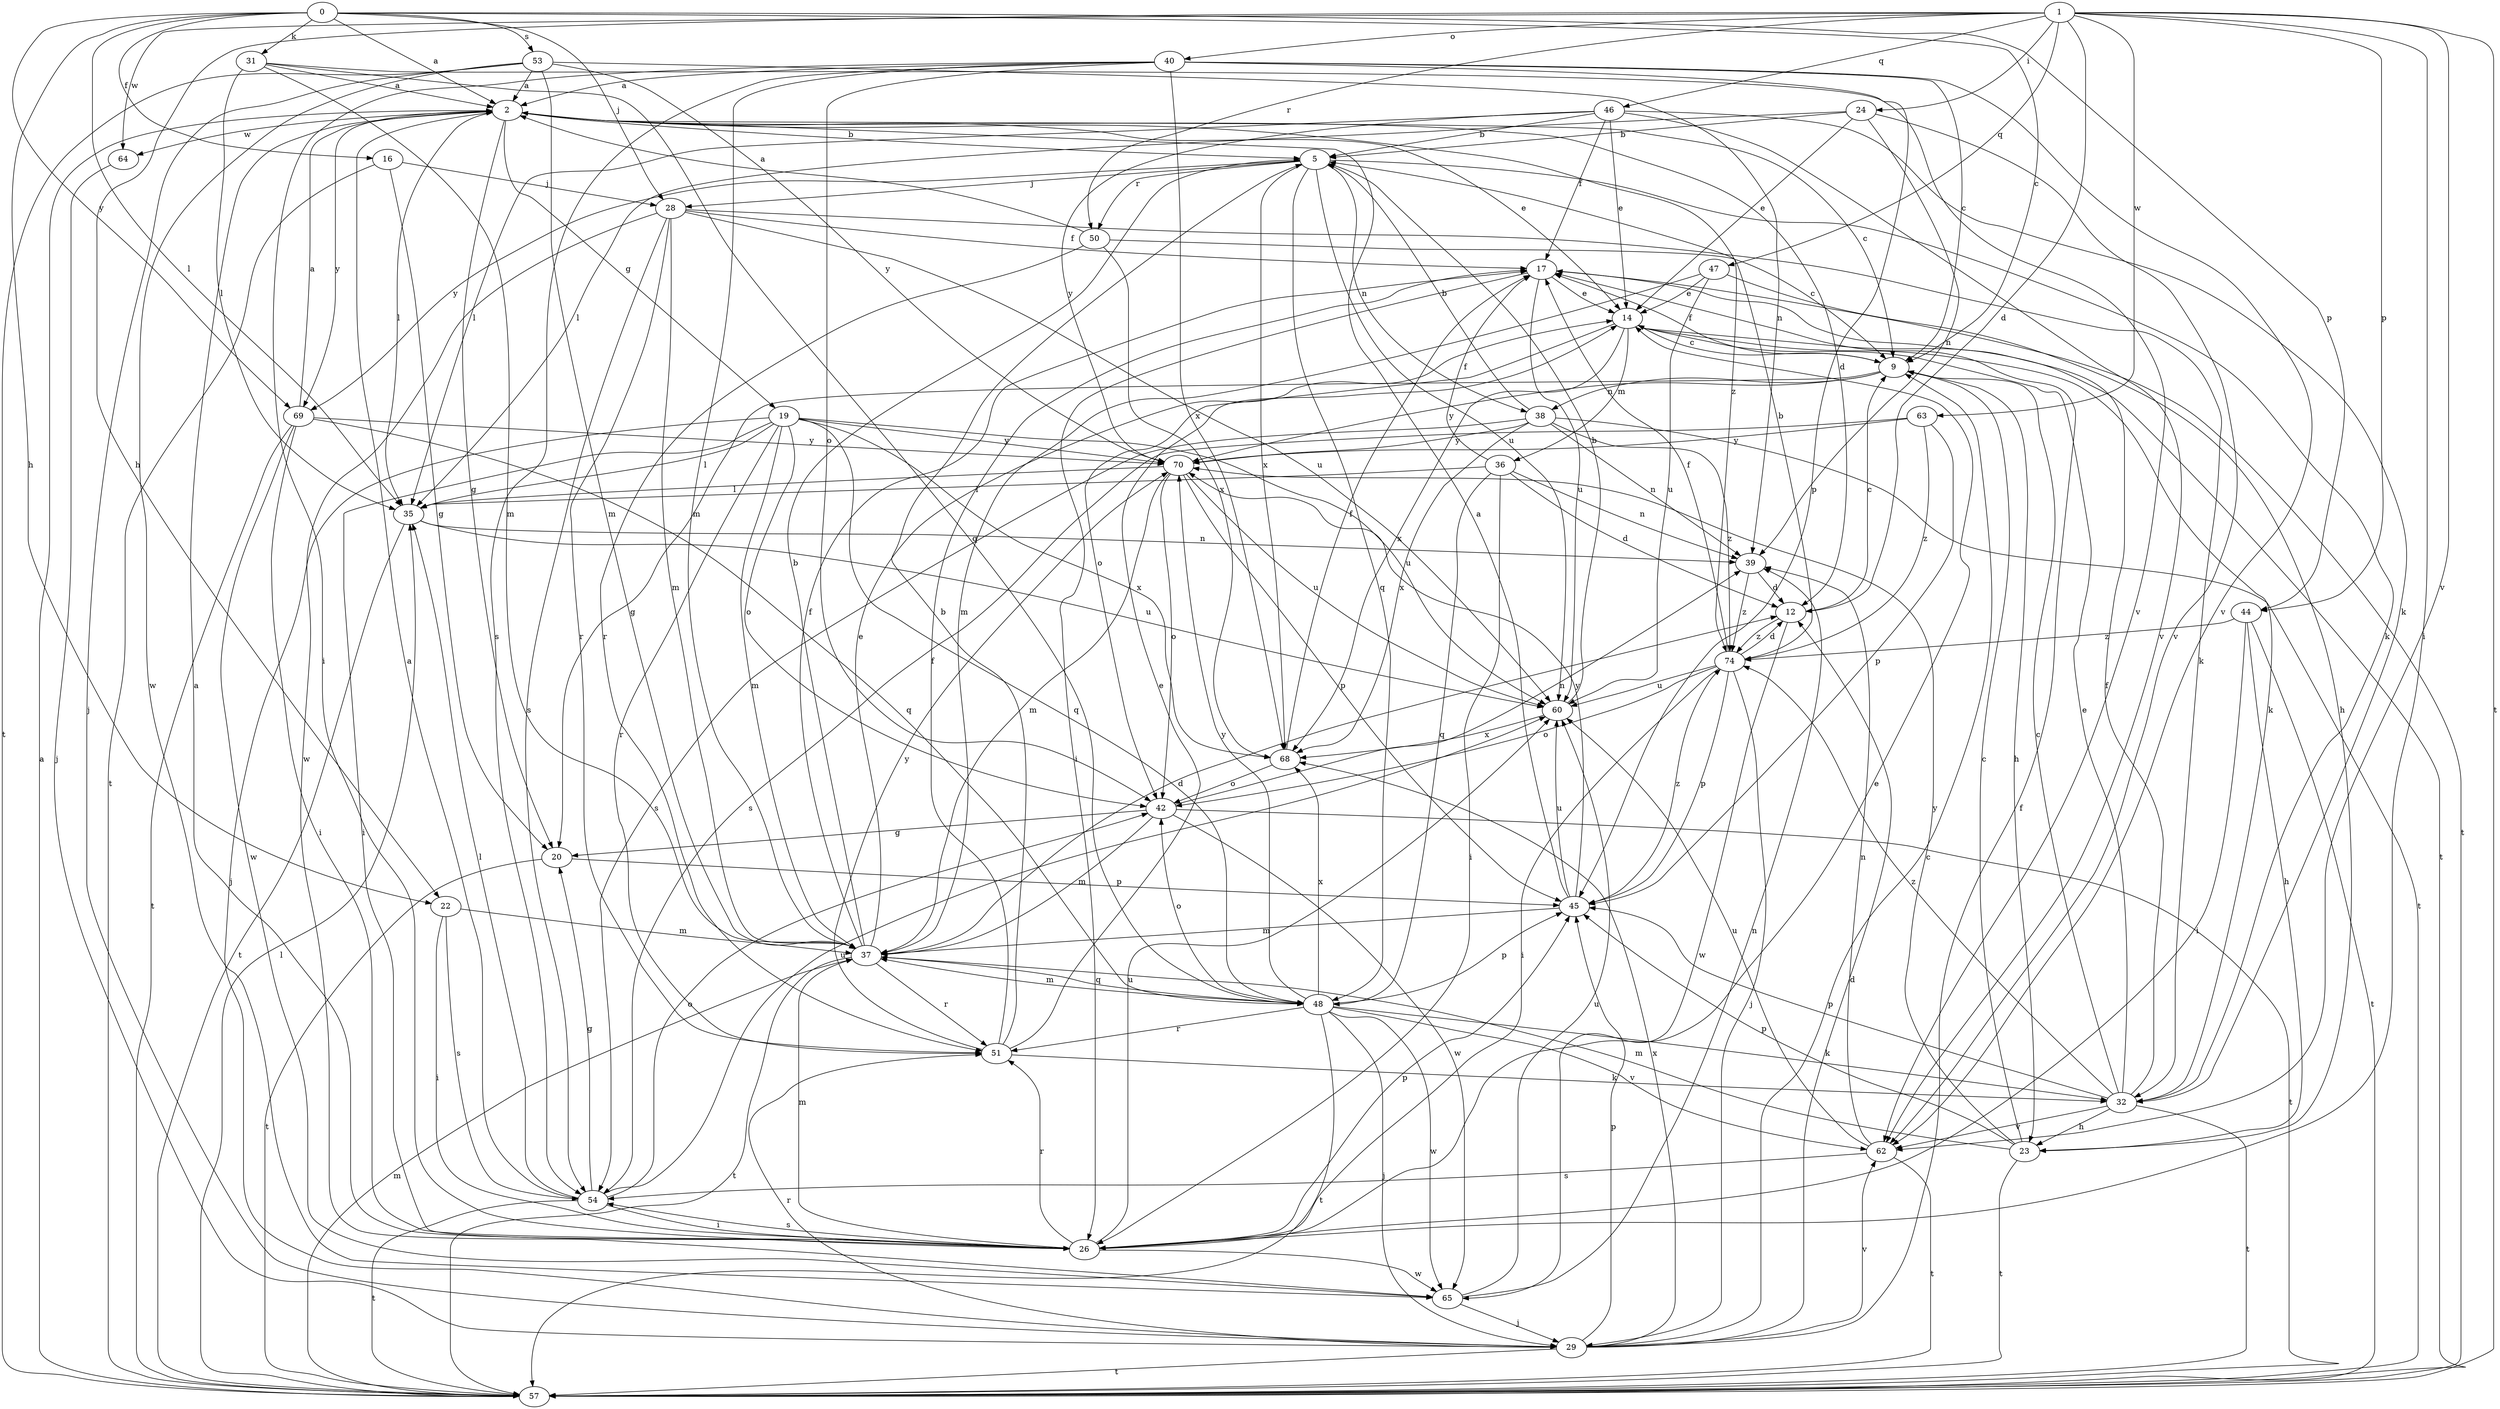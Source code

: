 strict digraph  {
0;
1;
2;
5;
9;
12;
14;
16;
17;
19;
20;
22;
23;
24;
26;
28;
29;
31;
32;
35;
36;
37;
38;
39;
40;
42;
44;
45;
46;
47;
48;
50;
51;
53;
54;
57;
60;
62;
63;
64;
65;
68;
69;
70;
74;
0 -> 2  [label=a];
0 -> 9  [label=c];
0 -> 16  [label=f];
0 -> 22  [label=h];
0 -> 28  [label=j];
0 -> 31  [label=k];
0 -> 35  [label=l];
0 -> 44  [label=p];
0 -> 53  [label=s];
0 -> 69  [label=y];
1 -> 12  [label=d];
1 -> 22  [label=h];
1 -> 24  [label=i];
1 -> 26  [label=i];
1 -> 40  [label=o];
1 -> 44  [label=p];
1 -> 46  [label=q];
1 -> 47  [label=q];
1 -> 50  [label=r];
1 -> 57  [label=t];
1 -> 62  [label=v];
1 -> 63  [label=w];
1 -> 64  [label=w];
2 -> 5  [label=b];
2 -> 9  [label=c];
2 -> 12  [label=d];
2 -> 14  [label=e];
2 -> 19  [label=g];
2 -> 20  [label=g];
2 -> 35  [label=l];
2 -> 64  [label=w];
2 -> 69  [label=y];
2 -> 74  [label=z];
5 -> 28  [label=j];
5 -> 32  [label=k];
5 -> 38  [label=n];
5 -> 48  [label=q];
5 -> 50  [label=r];
5 -> 60  [label=u];
5 -> 68  [label=x];
5 -> 69  [label=y];
9 -> 17  [label=f];
9 -> 20  [label=g];
9 -> 23  [label=h];
9 -> 38  [label=n];
9 -> 70  [label=y];
12 -> 9  [label=c];
12 -> 65  [label=w];
12 -> 74  [label=z];
14 -> 9  [label=c];
14 -> 32  [label=k];
14 -> 36  [label=m];
14 -> 42  [label=o];
14 -> 57  [label=t];
14 -> 68  [label=x];
16 -> 20  [label=g];
16 -> 28  [label=j];
16 -> 57  [label=t];
17 -> 14  [label=e];
17 -> 26  [label=i];
17 -> 57  [label=t];
17 -> 60  [label=u];
19 -> 26  [label=i];
19 -> 29  [label=j];
19 -> 35  [label=l];
19 -> 37  [label=m];
19 -> 42  [label=o];
19 -> 48  [label=q];
19 -> 51  [label=r];
19 -> 60  [label=u];
19 -> 68  [label=x];
19 -> 70  [label=y];
20 -> 45  [label=p];
20 -> 57  [label=t];
22 -> 26  [label=i];
22 -> 37  [label=m];
22 -> 54  [label=s];
23 -> 9  [label=c];
23 -> 37  [label=m];
23 -> 45  [label=p];
23 -> 57  [label=t];
23 -> 70  [label=y];
24 -> 5  [label=b];
24 -> 14  [label=e];
24 -> 35  [label=l];
24 -> 39  [label=n];
24 -> 62  [label=v];
26 -> 2  [label=a];
26 -> 14  [label=e];
26 -> 37  [label=m];
26 -> 45  [label=p];
26 -> 51  [label=r];
26 -> 54  [label=s];
26 -> 60  [label=u];
26 -> 65  [label=w];
28 -> 17  [label=f];
28 -> 32  [label=k];
28 -> 37  [label=m];
28 -> 51  [label=r];
28 -> 54  [label=s];
28 -> 60  [label=u];
28 -> 65  [label=w];
29 -> 9  [label=c];
29 -> 12  [label=d];
29 -> 17  [label=f];
29 -> 45  [label=p];
29 -> 51  [label=r];
29 -> 57  [label=t];
29 -> 62  [label=v];
29 -> 68  [label=x];
31 -> 2  [label=a];
31 -> 35  [label=l];
31 -> 37  [label=m];
31 -> 48  [label=q];
31 -> 62  [label=v];
32 -> 9  [label=c];
32 -> 14  [label=e];
32 -> 17  [label=f];
32 -> 23  [label=h];
32 -> 45  [label=p];
32 -> 57  [label=t];
32 -> 62  [label=v];
32 -> 74  [label=z];
35 -> 39  [label=n];
35 -> 57  [label=t];
35 -> 60  [label=u];
36 -> 12  [label=d];
36 -> 17  [label=f];
36 -> 26  [label=i];
36 -> 35  [label=l];
36 -> 39  [label=n];
36 -> 48  [label=q];
37 -> 5  [label=b];
37 -> 12  [label=d];
37 -> 14  [label=e];
37 -> 17  [label=f];
37 -> 48  [label=q];
37 -> 51  [label=r];
37 -> 57  [label=t];
38 -> 5  [label=b];
38 -> 39  [label=n];
38 -> 54  [label=s];
38 -> 57  [label=t];
38 -> 68  [label=x];
38 -> 70  [label=y];
38 -> 74  [label=z];
39 -> 12  [label=d];
39 -> 74  [label=z];
40 -> 2  [label=a];
40 -> 9  [label=c];
40 -> 26  [label=i];
40 -> 37  [label=m];
40 -> 42  [label=o];
40 -> 45  [label=p];
40 -> 54  [label=s];
40 -> 62  [label=v];
40 -> 68  [label=x];
42 -> 20  [label=g];
42 -> 37  [label=m];
42 -> 39  [label=n];
42 -> 57  [label=t];
42 -> 65  [label=w];
44 -> 23  [label=h];
44 -> 26  [label=i];
44 -> 57  [label=t];
44 -> 74  [label=z];
45 -> 2  [label=a];
45 -> 37  [label=m];
45 -> 60  [label=u];
45 -> 70  [label=y];
45 -> 74  [label=z];
46 -> 5  [label=b];
46 -> 14  [label=e];
46 -> 17  [label=f];
46 -> 32  [label=k];
46 -> 35  [label=l];
46 -> 62  [label=v];
46 -> 70  [label=y];
47 -> 14  [label=e];
47 -> 23  [label=h];
47 -> 37  [label=m];
47 -> 60  [label=u];
48 -> 29  [label=j];
48 -> 32  [label=k];
48 -> 37  [label=m];
48 -> 42  [label=o];
48 -> 45  [label=p];
48 -> 51  [label=r];
48 -> 57  [label=t];
48 -> 62  [label=v];
48 -> 65  [label=w];
48 -> 68  [label=x];
48 -> 70  [label=y];
50 -> 2  [label=a];
50 -> 9  [label=c];
50 -> 51  [label=r];
50 -> 68  [label=x];
51 -> 5  [label=b];
51 -> 14  [label=e];
51 -> 17  [label=f];
51 -> 32  [label=k];
51 -> 70  [label=y];
53 -> 2  [label=a];
53 -> 29  [label=j];
53 -> 37  [label=m];
53 -> 39  [label=n];
53 -> 57  [label=t];
53 -> 65  [label=w];
53 -> 70  [label=y];
54 -> 2  [label=a];
54 -> 20  [label=g];
54 -> 26  [label=i];
54 -> 35  [label=l];
54 -> 42  [label=o];
54 -> 57  [label=t];
54 -> 60  [label=u];
57 -> 2  [label=a];
57 -> 35  [label=l];
57 -> 37  [label=m];
60 -> 5  [label=b];
60 -> 68  [label=x];
62 -> 39  [label=n];
62 -> 54  [label=s];
62 -> 57  [label=t];
62 -> 60  [label=u];
63 -> 45  [label=p];
63 -> 54  [label=s];
63 -> 70  [label=y];
63 -> 74  [label=z];
64 -> 29  [label=j];
65 -> 29  [label=j];
65 -> 39  [label=n];
65 -> 60  [label=u];
68 -> 17  [label=f];
68 -> 42  [label=o];
69 -> 2  [label=a];
69 -> 26  [label=i];
69 -> 48  [label=q];
69 -> 57  [label=t];
69 -> 65  [label=w];
69 -> 70  [label=y];
70 -> 35  [label=l];
70 -> 37  [label=m];
70 -> 42  [label=o];
70 -> 45  [label=p];
70 -> 60  [label=u];
74 -> 5  [label=b];
74 -> 12  [label=d];
74 -> 17  [label=f];
74 -> 26  [label=i];
74 -> 29  [label=j];
74 -> 42  [label=o];
74 -> 45  [label=p];
74 -> 60  [label=u];
}
